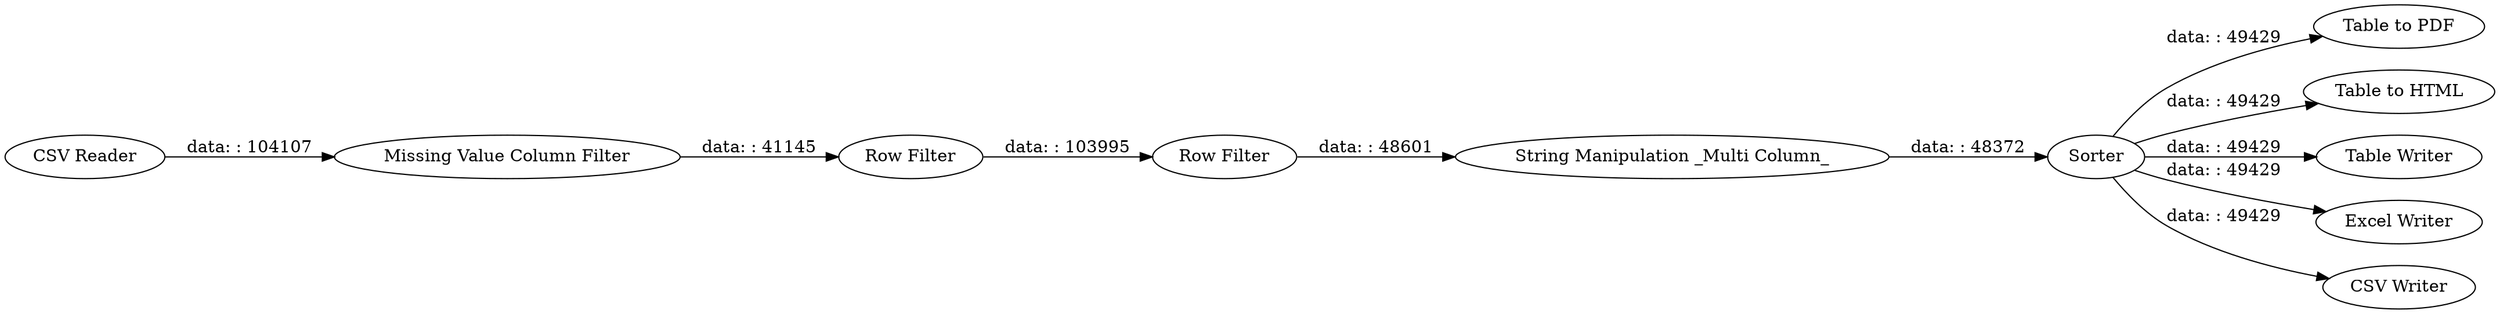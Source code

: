digraph {
	"636895663405177491_13" [label="Row Filter"]
	"636895663405177491_5" [label="Row Filter"]
	"636895663405177491_1" [label="CSV Reader"]
	"636895663405177491_6" [label=Sorter]
	"636895663405177491_8" [label="Table to PDF"]
	"636895663405177491_4" [label="Missing Value Column Filter"]
	"636895663405177491_12" [label="Table to HTML"]
	"636895663405177491_10" [label="Table Writer"]
	"636895663405177491_3" [label="String Manipulation _Multi Column_"]
	"636895663405177491_7" [label="Excel Writer"]
	"636895663405177491_11" [label="CSV Writer"]
	"636895663405177491_6" -> "636895663405177491_10" [label="data: : 49429"]
	"636895663405177491_6" -> "636895663405177491_7" [label="data: : 49429"]
	"636895663405177491_1" -> "636895663405177491_4" [label="data: : 104107"]
	"636895663405177491_5" -> "636895663405177491_13" [label="data: : 103995"]
	"636895663405177491_3" -> "636895663405177491_6" [label="data: : 48372"]
	"636895663405177491_13" -> "636895663405177491_3" [label="data: : 48601"]
	"636895663405177491_6" -> "636895663405177491_12" [label="data: : 49429"]
	"636895663405177491_6" -> "636895663405177491_11" [label="data: : 49429"]
	"636895663405177491_4" -> "636895663405177491_5" [label="data: : 41145"]
	"636895663405177491_6" -> "636895663405177491_8" [label="data: : 49429"]
	rankdir=LR
}
